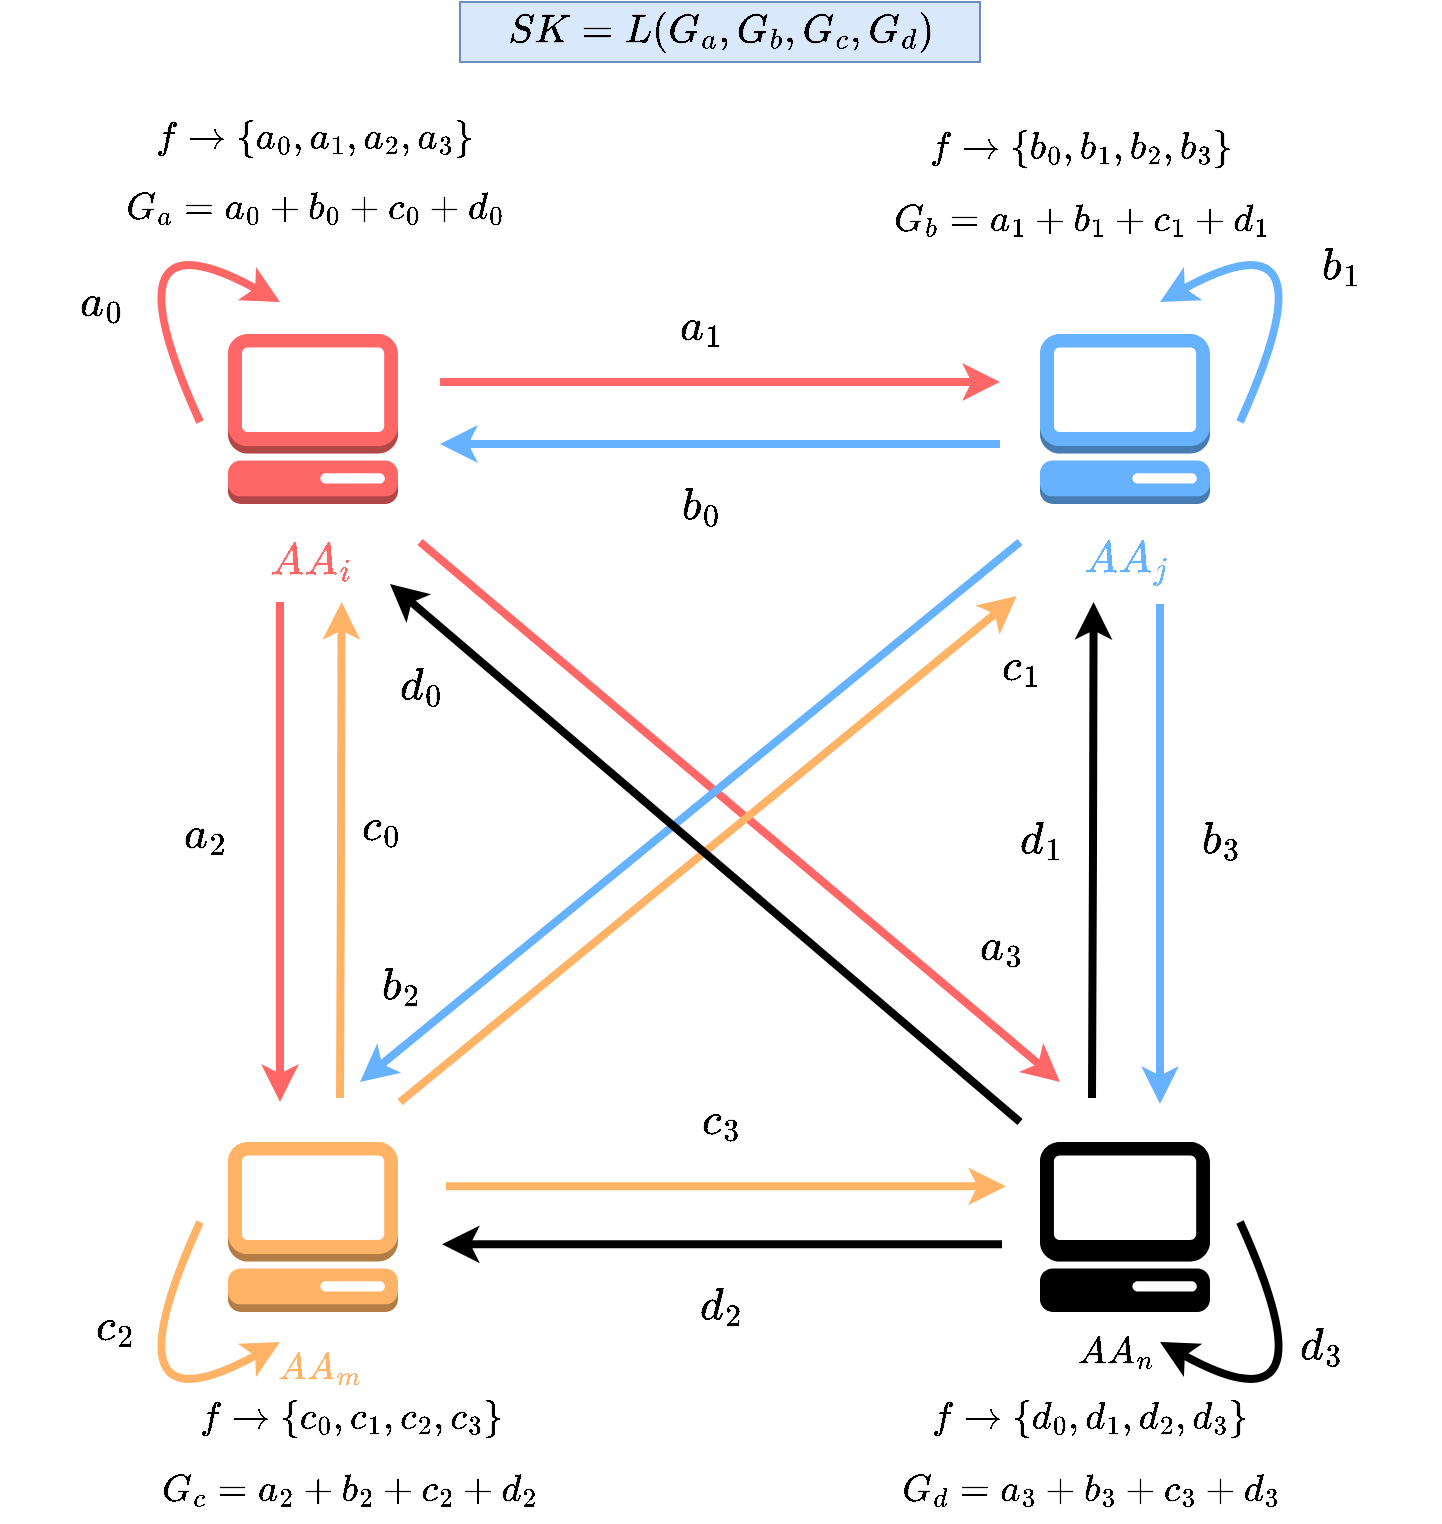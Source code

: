 <mxfile version="24.0.6" type="github">
  <diagram name="第 1 页" id="LsWW6O-D7fb_G-EvKzW0">
    <mxGraphModel dx="1434" dy="772" grid="1" gridSize="10" guides="1" tooltips="1" connect="1" arrows="1" fold="1" page="1" pageScale="1" pageWidth="827" pageHeight="1169" math="1" shadow="0">
      <root>
        <mxCell id="0" />
        <mxCell id="1" parent="0" />
        <mxCell id="9IdHVp8q6OA4bG9y2jCa-9" value="" style="outlineConnect=0;dashed=0;verticalLabelPosition=bottom;verticalAlign=top;align=center;html=1;shape=mxgraph.aws3.management_console;fillColor=#FF6666;spacing=2;strokeColor=#82b366;fontFamily=Helvetica;fontSize=16;strokeWidth=4;" parent="1" vertex="1">
          <mxGeometry x="154" y="436" width="85" height="85" as="geometry" />
        </mxCell>
        <mxCell id="9IdHVp8q6OA4bG9y2jCa-10" value="" style="outlineConnect=0;dashed=0;verticalLabelPosition=bottom;verticalAlign=top;align=center;html=1;shape=mxgraph.aws3.management_console;fillColor=#FFB366;spacing=2;strokeColor=#d79b00;fontFamily=Helvetica;fontSize=16;" parent="1" vertex="1">
          <mxGeometry x="154" y="840" width="85" height="85" as="geometry" />
        </mxCell>
        <mxCell id="9IdHVp8q6OA4bG9y2jCa-11" value="" style="outlineConnect=0;dashed=0;verticalLabelPosition=bottom;verticalAlign=top;align=center;html=1;shape=mxgraph.aws3.management_console;fillColor=#000000;spacing=2;strokeColor=#9673a6;fontFamily=Helvetica;fontSize=16;" parent="1" vertex="1">
          <mxGeometry x="560" y="840" width="85" height="85" as="geometry" />
        </mxCell>
        <mxCell id="9IdHVp8q6OA4bG9y2jCa-12" value="" style="outlineConnect=0;dashed=0;verticalLabelPosition=bottom;verticalAlign=top;align=center;html=1;shape=mxgraph.aws3.management_console;fillColor=#66B2FF;spacing=2;strokeColor=#6c8ebf;fontFamily=Helvetica;fontSize=16;strokeWidth=4;" parent="1" vertex="1">
          <mxGeometry x="560" y="436" width="85" height="85" as="geometry" />
        </mxCell>
        <mxCell id="9IdHVp8q6OA4bG9y2jCa-15" value="" style="endArrow=classic;html=1;rounded=0;strokeWidth=4;strokeColor=#FF6666;fontSize=16;" parent="1" edge="1">
          <mxGeometry width="50" height="50" relative="1" as="geometry">
            <mxPoint x="260" y="460" as="sourcePoint" />
            <mxPoint x="540" y="460" as="targetPoint" />
          </mxGeometry>
        </mxCell>
        <mxCell id="9IdHVp8q6OA4bG9y2jCa-17" value="" style="edgeStyle=orthogonalEdgeStyle;html=1;endArrow=classic;elbow=vertical;startArrow=none;endFill=1;strokeColor=#66B2FF;rounded=0;strokeWidth=4;fontSize=19;" parent="1" edge="1">
          <mxGeometry width="100" relative="1" as="geometry">
            <mxPoint x="540" y="491" as="sourcePoint" />
            <mxPoint x="260" y="491" as="targetPoint" />
          </mxGeometry>
        </mxCell>
        <mxCell id="9IdHVp8q6OA4bG9y2jCa-18" value="&lt;font color=&quot;#ff6666&quot; style=&quot;font-size: 19px;&quot;&gt;$$AA_i$$&lt;/font&gt;" style="text;html=1;align=center;verticalAlign=middle;resizable=0;points=[];autosize=1;strokeColor=none;fillColor=none;fontSize=19;strokeWidth=4;" parent="1" vertex="1">
          <mxGeometry x="140" y="530" width="110" height="40" as="geometry" />
        </mxCell>
        <mxCell id="9IdHVp8q6OA4bG9y2jCa-19" value="&lt;font color=&quot;#66b2ff&quot; style=&quot;font-size: 19px;&quot;&gt;$$AA_j$$&lt;/font&gt;" style="text;html=1;align=center;verticalAlign=middle;resizable=0;points=[];autosize=1;strokeColor=none;fillColor=none;fontSize=19;strokeWidth=4;" parent="1" vertex="1">
          <mxGeometry x="547.5" y="530" width="110" height="40" as="geometry" />
        </mxCell>
        <mxCell id="9IdHVp8q6OA4bG9y2jCa-21" value="&lt;font style=&quot;font-size: 16px;&quot;&gt;$$AA_n$$&lt;/font&gt;" style="text;html=1;align=center;verticalAlign=middle;resizable=0;points=[];autosize=1;strokeColor=none;fillColor=none;fontSize=16;fontColor=#000000;" parent="1" vertex="1">
          <mxGeometry x="547.5" y="930" width="100" height="30" as="geometry" />
        </mxCell>
        <mxCell id="9IdHVp8q6OA4bG9y2jCa-23" value="&lt;font style=&quot;font-size: 16px;&quot; color=&quot;#ffb366&quot;&gt;$$AA_m$$&lt;/font&gt;" style="text;html=1;align=center;verticalAlign=middle;resizable=0;points=[];autosize=1;strokeColor=none;fillColor=none;fontSize=16;" parent="1" vertex="1">
          <mxGeometry x="150" y="938" width="100" height="30" as="geometry" />
        </mxCell>
        <mxCell id="SiTae46YhSQeUBweOZPs-1" value="" style="endArrow=classic;html=1;rounded=0;strokeWidth=4;strokeColor=#FF6666;fontSize=19;" edge="1" parent="1">
          <mxGeometry width="50" height="50" relative="1" as="geometry">
            <mxPoint x="180" y="570" as="sourcePoint" />
            <mxPoint x="180" y="820" as="targetPoint" />
          </mxGeometry>
        </mxCell>
        <mxCell id="SiTae46YhSQeUBweOZPs-2" value="" style="endArrow=classic;html=1;rounded=0;strokeWidth=4;strokeColor=#FF6666;fontSize=19;" edge="1" parent="1">
          <mxGeometry width="50" height="50" relative="1" as="geometry">
            <mxPoint x="249.999" y="540" as="sourcePoint" />
            <mxPoint x="570" y="810" as="targetPoint" />
          </mxGeometry>
        </mxCell>
        <mxCell id="SiTae46YhSQeUBweOZPs-4" value="" style="edgeStyle=orthogonalEdgeStyle;html=1;endArrow=classic;elbow=vertical;startArrow=none;endFill=1;strokeColor=#66B2FF;rounded=0;strokeWidth=4;fontSize=19;exitX=0.675;exitY=1;exitDx=0;exitDy=0;exitPerimeter=0;" edge="1" parent="1">
          <mxGeometry width="100" relative="1" as="geometry">
            <mxPoint x="620" y="571" as="sourcePoint" />
            <mxPoint x="620" y="821" as="targetPoint" />
          </mxGeometry>
        </mxCell>
        <mxCell id="SiTae46YhSQeUBweOZPs-7" value="" style="endArrow=classic;html=1;rounded=0;strokeColor=#66B2FF;strokeWidth=4;align=center;verticalAlign=middle;fontFamily=Helvetica;fontSize=19;fontColor=default;labelBackgroundColor=default;elbow=vertical;startArrow=none;endFill=1;" edge="1" parent="1">
          <mxGeometry width="50" height="50" relative="1" as="geometry">
            <mxPoint x="550" y="540" as="sourcePoint" />
            <mxPoint x="220" y="810" as="targetPoint" />
          </mxGeometry>
        </mxCell>
        <mxCell id="SiTae46YhSQeUBweOZPs-8" value="" style="endArrow=classic;html=1;rounded=0;strokeWidth=4;strokeColor=#FFB366;fontSize=19;" edge="1" parent="1">
          <mxGeometry width="50" height="50" relative="1" as="geometry">
            <mxPoint x="263" y="862.16" as="sourcePoint" />
            <mxPoint x="543" y="862.16" as="targetPoint" />
          </mxGeometry>
        </mxCell>
        <mxCell id="SiTae46YhSQeUBweOZPs-9" value="" style="edgeStyle=orthogonalEdgeStyle;html=1;endArrow=classic;elbow=vertical;startArrow=none;endFill=1;strokeColor=#000000;rounded=0;strokeWidth=4;fontSize=16;" edge="1" parent="1">
          <mxGeometry width="100" relative="1" as="geometry">
            <mxPoint x="541" y="891.16" as="sourcePoint" />
            <mxPoint x="261" y="891.16" as="targetPoint" />
          </mxGeometry>
        </mxCell>
        <mxCell id="SiTae46YhSQeUBweOZPs-10" value="" style="edgeStyle=orthogonalEdgeStyle;html=1;endArrow=classic;elbow=vertical;startArrow=none;endFill=1;strokeColor=#000000;rounded=0;strokeWidth=4;fontSize=19;entryX=0.283;entryY=1.05;entryDx=0;entryDy=0;entryPerimeter=0;" edge="1" parent="1">
          <mxGeometry width="100" relative="1" as="geometry">
            <mxPoint x="586" y="818" as="sourcePoint" />
            <mxPoint x="586.8" y="570" as="targetPoint" />
          </mxGeometry>
        </mxCell>
        <mxCell id="SiTae46YhSQeUBweOZPs-11" value="" style="edgeStyle=orthogonalEdgeStyle;html=1;endArrow=classic;elbow=vertical;startArrow=none;endFill=1;strokeColor=#FFB366;rounded=0;strokeWidth=4;fontSize=19;entryX=0.283;entryY=1.05;entryDx=0;entryDy=0;entryPerimeter=0;" edge="1" parent="1">
          <mxGeometry width="100" relative="1" as="geometry">
            <mxPoint x="210" y="818" as="sourcePoint" />
            <mxPoint x="210.8" y="570" as="targetPoint" />
          </mxGeometry>
        </mxCell>
        <mxCell id="SiTae46YhSQeUBweOZPs-12" value="" style="endArrow=classic;html=1;rounded=0;strokeColor=#FFB366;strokeWidth=4;align=center;verticalAlign=middle;fontFamily=Helvetica;fontSize=19;fontColor=default;labelBackgroundColor=default;elbow=vertical;startArrow=none;endFill=1;entryX=0.008;entryY=0.925;entryDx=0;entryDy=0;entryPerimeter=0;" edge="1" parent="1" target="9IdHVp8q6OA4bG9y2jCa-19">
          <mxGeometry width="50" height="50" relative="1" as="geometry">
            <mxPoint x="240" y="820" as="sourcePoint" />
            <mxPoint x="450" y="650" as="targetPoint" />
          </mxGeometry>
        </mxCell>
        <mxCell id="SiTae46YhSQeUBweOZPs-13" value="" style="endArrow=classic;html=1;rounded=0;strokeWidth=4;strokeColor=#000000;fontSize=19;fontColor=#000000;" edge="1" parent="1">
          <mxGeometry width="50" height="50" relative="1" as="geometry">
            <mxPoint x="550" y="830" as="sourcePoint" />
            <mxPoint x="235" y="561" as="targetPoint" />
          </mxGeometry>
        </mxCell>
        <mxCell id="SiTae46YhSQeUBweOZPs-26" value="" style="endArrow=classic;html=1;rounded=0;strokeWidth=4;strokeColor=#FF6666;fontSize=16;curved=1;" edge="1" parent="1">
          <mxGeometry width="50" height="50" relative="1" as="geometry">
            <mxPoint x="140" y="480" as="sourcePoint" />
            <mxPoint x="180" y="420" as="targetPoint" />
            <Array as="points">
              <mxPoint x="90" y="370" />
            </Array>
          </mxGeometry>
        </mxCell>
        <mxCell id="SiTae46YhSQeUBweOZPs-27" value="" style="endArrow=classic;html=1;rounded=0;strokeWidth=4;strokeColor=#66B2FF;fontSize=16;curved=1;" edge="1" parent="1">
          <mxGeometry width="50" height="50" relative="1" as="geometry">
            <mxPoint x="660" y="480" as="sourcePoint" />
            <mxPoint x="620" y="420" as="targetPoint" />
            <Array as="points">
              <mxPoint x="710" y="370" />
            </Array>
          </mxGeometry>
        </mxCell>
        <mxCell id="SiTae46YhSQeUBweOZPs-28" value="" style="endArrow=classic;html=1;rounded=0;strokeWidth=4;strokeColor=#FFB366;fontSize=16;curved=1;" edge="1" parent="1">
          <mxGeometry width="50" height="50" relative="1" as="geometry">
            <mxPoint x="140" y="880" as="sourcePoint" />
            <mxPoint x="180" y="940" as="targetPoint" />
            <Array as="points">
              <mxPoint x="90" y="990" />
            </Array>
          </mxGeometry>
        </mxCell>
        <mxCell id="SiTae46YhSQeUBweOZPs-29" value="" style="endArrow=classic;html=1;rounded=0;strokeWidth=4;strokeColor=#000000;fontSize=16;curved=1;" edge="1" parent="1">
          <mxGeometry width="50" height="50" relative="1" as="geometry">
            <mxPoint x="660" y="880" as="sourcePoint" />
            <mxPoint x="620" y="940" as="targetPoint" />
            <Array as="points">
              <mxPoint x="710" y="990" />
            </Array>
          </mxGeometry>
        </mxCell>
        <mxCell id="SiTae46YhSQeUBweOZPs-30" value="&lt;font style=&quot;font-size: 19px;&quot;&gt;$$a_1$$&lt;/font&gt;" style="text;html=1;align=center;verticalAlign=middle;resizable=0;points=[];autosize=1;strokeColor=none;fillColor=none;fontSize=19;" vertex="1" parent="1">
          <mxGeometry x="340" y="413" width="100" height="40" as="geometry" />
        </mxCell>
        <mxCell id="SiTae46YhSQeUBweOZPs-31" value="$$b_0$$" style="text;html=1;align=center;verticalAlign=middle;resizable=0;points=[];autosize=1;strokeColor=none;fillColor=none;fontSize=19;" vertex="1" parent="1">
          <mxGeometry x="340" y="503" width="100" height="40" as="geometry" />
        </mxCell>
        <mxCell id="SiTae46YhSQeUBweOZPs-32" value="$$SK=L(G_a,G_b,G_c,G_d)$$" style="text;html=1;align=center;verticalAlign=middle;resizable=0;points=[];autosize=1;strokeColor=#6c8ebf;fillColor=#dae8fc;fontSize=17;" vertex="1" parent="1">
          <mxGeometry x="270" y="270" width="260" height="30" as="geometry" />
        </mxCell>
        <mxCell id="SiTae46YhSQeUBweOZPs-33" value="$$f\rightarrow \{a_0,a_1,a_2,a_3\}$$&lt;div style=&quot;font-size: 16px;&quot;&gt;$$G_a=a_0+b_0+c_0+d_0$$&lt;/div&gt;" style="text;html=1;align=center;verticalAlign=middle;resizable=0;points=[];autosize=1;strokeColor=none;fillColor=none;fontSize=16;" vertex="1" parent="1">
          <mxGeometry x="56.5" y="330" width="280" height="50" as="geometry" />
        </mxCell>
        <mxCell id="SiTae46YhSQeUBweOZPs-34" value="$$f\rightarrow \{b_0,b_1,b_2,b_3\}$$&lt;div style=&quot;font-size: 16px;&quot;&gt;$$G_b=a_1+b_1+c_1+d_1$$&lt;br style=&quot;font-size: 16px;&quot;&gt;&lt;/div&gt;" style="text;html=1;align=center;verticalAlign=middle;resizable=0;points=[];autosize=1;strokeColor=none;fillColor=none;fontSize=16;" vertex="1" parent="1">
          <mxGeometry x="440" y="345" width="280" height="50" as="geometry" />
        </mxCell>
        <mxCell id="SiTae46YhSQeUBweOZPs-35" value="$$f\rightarrow \{c_0,c_1,c_2,c_3\}$$&lt;div style=&quot;font-size: 16px;&quot;&gt;$$G_c=a_2+b_2+c_2+d_2$$&lt;br style=&quot;font-size: 16px;&quot;&gt;&lt;/div&gt;" style="text;html=1;align=center;verticalAlign=middle;resizable=0;points=[];autosize=1;strokeColor=none;fillColor=none;fontSize=16;" vertex="1" parent="1">
          <mxGeometry x="75" y="980" width="280" height="50" as="geometry" />
        </mxCell>
        <mxCell id="SiTae46YhSQeUBweOZPs-36" value="$$f\rightarrow \{d_0,d_1,d_2,d_3\}$$&lt;div style=&quot;font-size: 16px;&quot;&gt;$$G_d=a_3+b_3+c_3+d_3$$&lt;br style=&quot;font-size: 16px;&quot;&gt;&lt;/div&gt;" style="text;html=1;align=center;verticalAlign=middle;resizable=0;points=[];autosize=1;fontSize=16;" vertex="1" parent="1">
          <mxGeometry x="445" y="980" width="280" height="50" as="geometry" />
        </mxCell>
        <mxCell id="SiTae46YhSQeUBweOZPs-37" value="&lt;span style=&quot;color: rgb(0, 0, 0); font-family: Helvetica; font-size: 19px; font-style: normal; font-variant-ligatures: normal; font-variant-caps: normal; font-weight: 400; letter-spacing: normal; orphans: 2; text-align: center; text-indent: 0px; text-transform: none; widows: 2; word-spacing: 0px; -webkit-text-stroke-width: 0px; white-space: nowrap; background-color: rgb(251, 251, 251); text-decoration-thickness: initial; text-decoration-style: initial; text-decoration-color: initial; float: none; display: inline !important;&quot;&gt;$$a_2$$&lt;/span&gt;" style="text;whiteSpace=wrap;html=1;fontSize=19;" vertex="1" parent="1">
          <mxGeometry x="130" y="650" width="30" height="50" as="geometry" />
        </mxCell>
        <mxCell id="SiTae46YhSQeUBweOZPs-38" value="&lt;font style=&quot;font-size: 19px;&quot;&gt;$$a_3$$&lt;/font&gt;" style="text;html=1;align=center;verticalAlign=middle;resizable=0;points=[];autosize=1;strokeColor=none;fillColor=none;fontSize=19;" vertex="1" parent="1">
          <mxGeometry x="490" y="723" width="100" height="40" as="geometry" />
        </mxCell>
        <mxCell id="SiTae46YhSQeUBweOZPs-39" value="&lt;span style=&quot;font-size: 19px;&quot;&gt;$$a_0$$&lt;/span&gt;" style="text;html=1;align=center;verticalAlign=middle;resizable=0;points=[];autosize=1;strokeColor=none;fillColor=none;fontSize=19;" vertex="1" parent="1">
          <mxGeometry x="40" y="401" width="100" height="40" as="geometry" />
        </mxCell>
        <mxCell id="SiTae46YhSQeUBweOZPs-40" value="&lt;span style=&quot;font-size: 19px;&quot;&gt;$$b_1$$&lt;/span&gt;" style="text;html=1;align=center;verticalAlign=middle;resizable=0;points=[];autosize=1;strokeColor=none;fillColor=none;fontSize=19;" vertex="1" parent="1">
          <mxGeometry x="660" y="383" width="100" height="40" as="geometry" />
        </mxCell>
        <mxCell id="SiTae46YhSQeUBweOZPs-41" value="&lt;span style=&quot;font-size: 19px;&quot;&gt;$$b_2$$&lt;/span&gt;" style="text;html=1;align=center;verticalAlign=middle;resizable=0;points=[];autosize=1;strokeColor=none;fillColor=none;fontSize=19;" vertex="1" parent="1">
          <mxGeometry x="190" y="743" width="100" height="40" as="geometry" />
        </mxCell>
        <mxCell id="SiTae46YhSQeUBweOZPs-42" value="&lt;span style=&quot;font-size: 19px;&quot;&gt;$$b_3$$&lt;/span&gt;" style="text;html=1;align=center;verticalAlign=middle;resizable=0;points=[];autosize=1;strokeColor=none;fillColor=none;fontSize=19;" vertex="1" parent="1">
          <mxGeometry x="600" y="670" width="100" height="40" as="geometry" />
        </mxCell>
        <mxCell id="SiTae46YhSQeUBweOZPs-43" value="&lt;span style=&quot;font-size: 19px;&quot;&gt;$$c_2$$&lt;/span&gt;" style="text;html=1;align=center;verticalAlign=middle;resizable=0;points=[];autosize=1;strokeColor=none;fillColor=none;fontSize=19;" vertex="1" parent="1">
          <mxGeometry x="46.5" y="913" width="100" height="40" as="geometry" />
        </mxCell>
        <mxCell id="SiTae46YhSQeUBweOZPs-44" value="&lt;span style=&quot;font-size: 19px;&quot;&gt;$$d_3$$&lt;/span&gt;" style="text;html=1;align=center;verticalAlign=middle;resizable=0;points=[];autosize=1;strokeColor=none;fillColor=none;fontSize=19;" vertex="1" parent="1">
          <mxGeometry x="650" y="923" width="100" height="40" as="geometry" />
        </mxCell>
        <mxCell id="SiTae46YhSQeUBweOZPs-45" value="&lt;span style=&quot;font-size: 19px;&quot;&gt;$$c_0$$&lt;/span&gt;" style="text;html=1;align=center;verticalAlign=middle;resizable=0;points=[];autosize=1;strokeColor=none;fillColor=none;fontSize=19;" vertex="1" parent="1">
          <mxGeometry x="180" y="663" width="100" height="40" as="geometry" />
        </mxCell>
        <mxCell id="SiTae46YhSQeUBweOZPs-46" value="&lt;span style=&quot;font-size: 19px;&quot;&gt;$$c_1$$&lt;/span&gt;" style="text;html=1;align=center;verticalAlign=middle;resizable=0;points=[];autosize=1;strokeColor=none;fillColor=none;fontSize=19;" vertex="1" parent="1">
          <mxGeometry x="500" y="583" width="100" height="40" as="geometry" />
        </mxCell>
        <mxCell id="SiTae46YhSQeUBweOZPs-47" value="&lt;span style=&quot;font-size: 19px;&quot;&gt;$$c_3$$&lt;/span&gt;" style="text;html=1;align=center;verticalAlign=middle;resizable=0;points=[];autosize=1;strokeColor=none;fillColor=none;fontSize=19;" vertex="1" parent="1">
          <mxGeometry x="350" y="810" width="100" height="40" as="geometry" />
        </mxCell>
        <mxCell id="SiTae46YhSQeUBweOZPs-48" value="&lt;span style=&quot;font-size: 19px;&quot;&gt;$$d_0$$&lt;/span&gt;" style="text;html=1;align=center;verticalAlign=middle;resizable=0;points=[];autosize=1;strokeColor=none;fillColor=none;fontSize=19;" vertex="1" parent="1">
          <mxGeometry x="200" y="593" width="100" height="40" as="geometry" />
        </mxCell>
        <mxCell id="SiTae46YhSQeUBweOZPs-49" value="&lt;span style=&quot;font-size: 19px;&quot;&gt;$$d_1$$&lt;/span&gt;" style="text;html=1;align=center;verticalAlign=middle;resizable=0;points=[];autosize=1;strokeColor=none;fillColor=none;fontSize=19;" vertex="1" parent="1">
          <mxGeometry x="510" y="670" width="100" height="40" as="geometry" />
        </mxCell>
        <mxCell id="SiTae46YhSQeUBweOZPs-50" value="&lt;span style=&quot;font-size: 19px;&quot;&gt;$$d_2$$&lt;/span&gt;" style="text;html=1;align=center;verticalAlign=middle;resizable=0;points=[];autosize=1;strokeColor=none;fillColor=none;fontSize=19;" vertex="1" parent="1">
          <mxGeometry x="350" y="903" width="100" height="40" as="geometry" />
        </mxCell>
      </root>
    </mxGraphModel>
  </diagram>
</mxfile>
